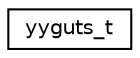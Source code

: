 digraph "Graphical Class Hierarchy"
{
  edge [fontname="Helvetica",fontsize="10",labelfontname="Helvetica",labelfontsize="10"];
  node [fontname="Helvetica",fontsize="10",shape=record];
  rankdir="LR";
  Node0 [label="yyguts_t",height=0.2,width=0.4,color="black", fillcolor="white", style="filled",URL="$structyyguts__t.html"];
}

